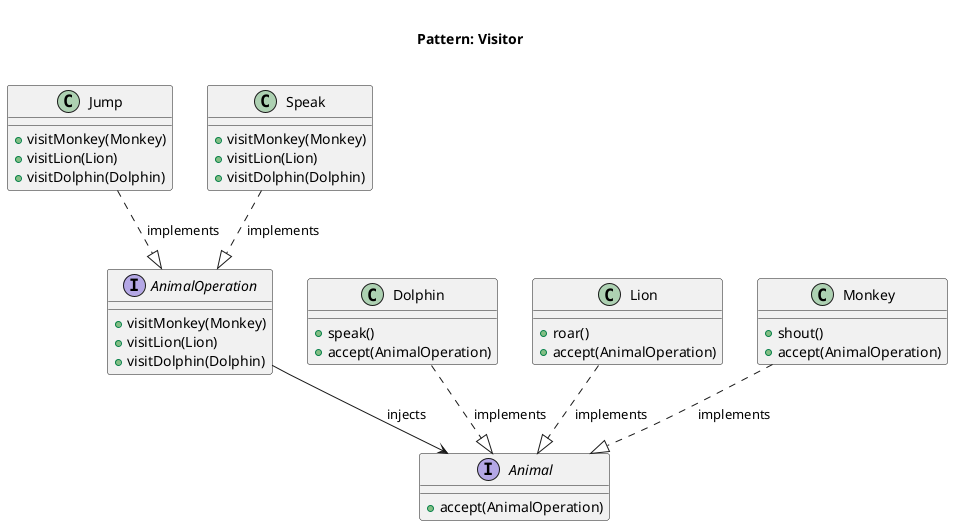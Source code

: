@startuml
	Title <size:20>\nPattern: Visitor\n

    interface Animal {
        + accept(AnimalOperation)
    }

    interface AnimalOperation {
        + visitMonkey(Monkey)
        + visitLion(Lion)
        + visitDolphin(Dolphin)
    }

    class Dolphin {
        + speak()
        + accept(AnimalOperation)
    }

    class Lion {
        + roar()
        + accept(AnimalOperation)
    }

    class Monkey {
        + shout()
        + accept(AnimalOperation)
    }

    class Jump {
        + visitMonkey(Monkey)
        + visitLion(Lion)
        + visitDolphin(Dolphin)
    }

    class Speak {
        + visitMonkey(Monkey)
        + visitLion(Lion)
        + visitDolphin(Dolphin)
    }


    Dolphin ..|> Animal: " implements"
    Lion ..|> Animal: " implements"
    Monkey ..|> Animal: " implements"
    Jump ..|> AnimalOperation: " implements"
    Speak ..|> AnimalOperation: " implements"
    AnimalOperation --> Animal: " injects"
@enduml